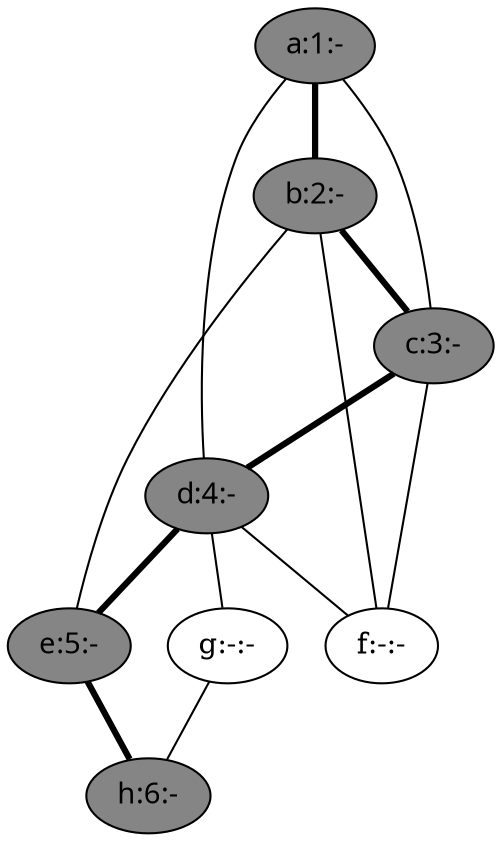 Graph {
a [ label="a:1:-" style=filled fontname="time-bold" fillcolor=gray52 ];
b [ label="b:2:-" style=filled fontname="time-bold" fillcolor=gray52 ];
c [ label="c:3:-" style=filled fontname="time-bold" fillcolor=gray52 ];
d [ label="d:4:-" style=filled fontname="time-bold" fillcolor=gray52 ];
e [ label="e:5:-" style=filled fontname="time-bold" fillcolor=gray52 ];
f [ label="f:-:-" ];
g [ label="g:-:-" ];
h [ label="h:6:-" style=filled fontname="time-bold" fillcolor=gray52 ];
a--d[label="", penwidth=1];
a--b[label="", penwidth=3];
a--c[label="", penwidth=1];
b--e[label="", penwidth=1];
b--f[label="", penwidth=1];
b--c[label="", penwidth=3];
c--d[label="", penwidth=3];
c--f[label="", penwidth=1];
d--e[label="", penwidth=3];
d--f[label="", penwidth=1];
d--g[label="", penwidth=1];
e--h[label="", penwidth=3];
g--h[label="", penwidth=1];
}